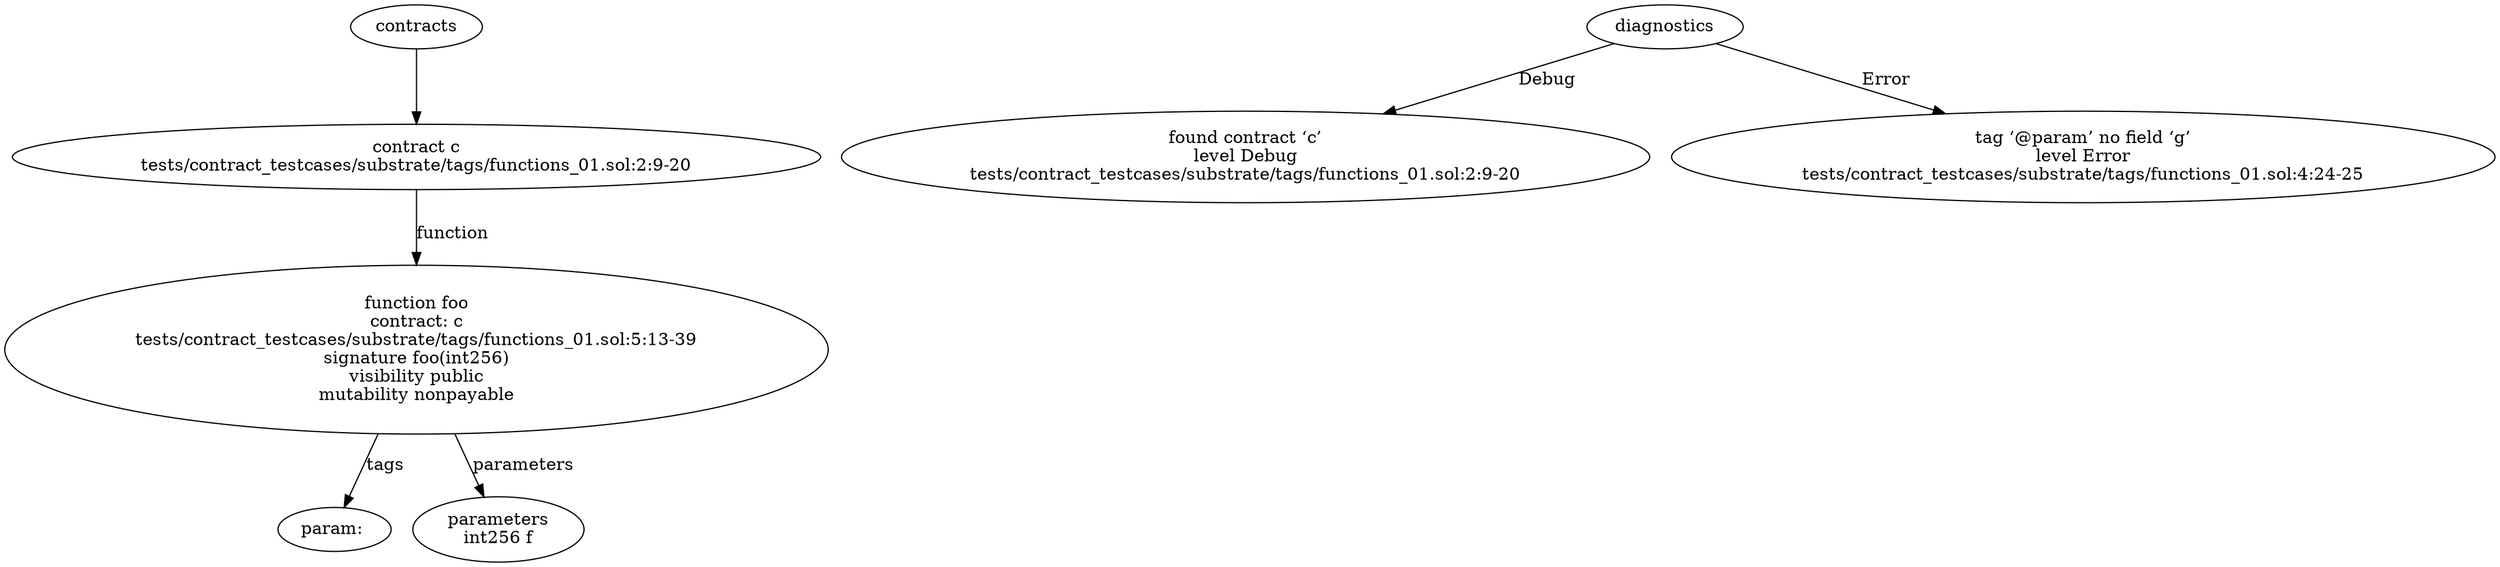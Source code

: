 strict digraph "tests/contract_testcases/substrate/tags/functions_01.sol" {
	contract [label="contract c\ntests/contract_testcases/substrate/tags/functions_01.sol:2:9-20"]
	foo [label="function foo\ncontract: c\ntests/contract_testcases/substrate/tags/functions_01.sol:5:13-39\nsignature foo(int256)\nvisibility public\nmutability nonpayable"]
	tags [label="param: "]
	parameters [label="parameters\nint256 f"]
	diagnostic [label="found contract ‘c’\nlevel Debug\ntests/contract_testcases/substrate/tags/functions_01.sol:2:9-20"]
	diagnostic_7 [label="tag ‘@param’ no field ‘g’\nlevel Error\ntests/contract_testcases/substrate/tags/functions_01.sol:4:24-25"]
	contracts -> contract
	contract -> foo [label="function"]
	foo -> tags [label="tags"]
	foo -> parameters [label="parameters"]
	diagnostics -> diagnostic [label="Debug"]
	diagnostics -> diagnostic_7 [label="Error"]
}
